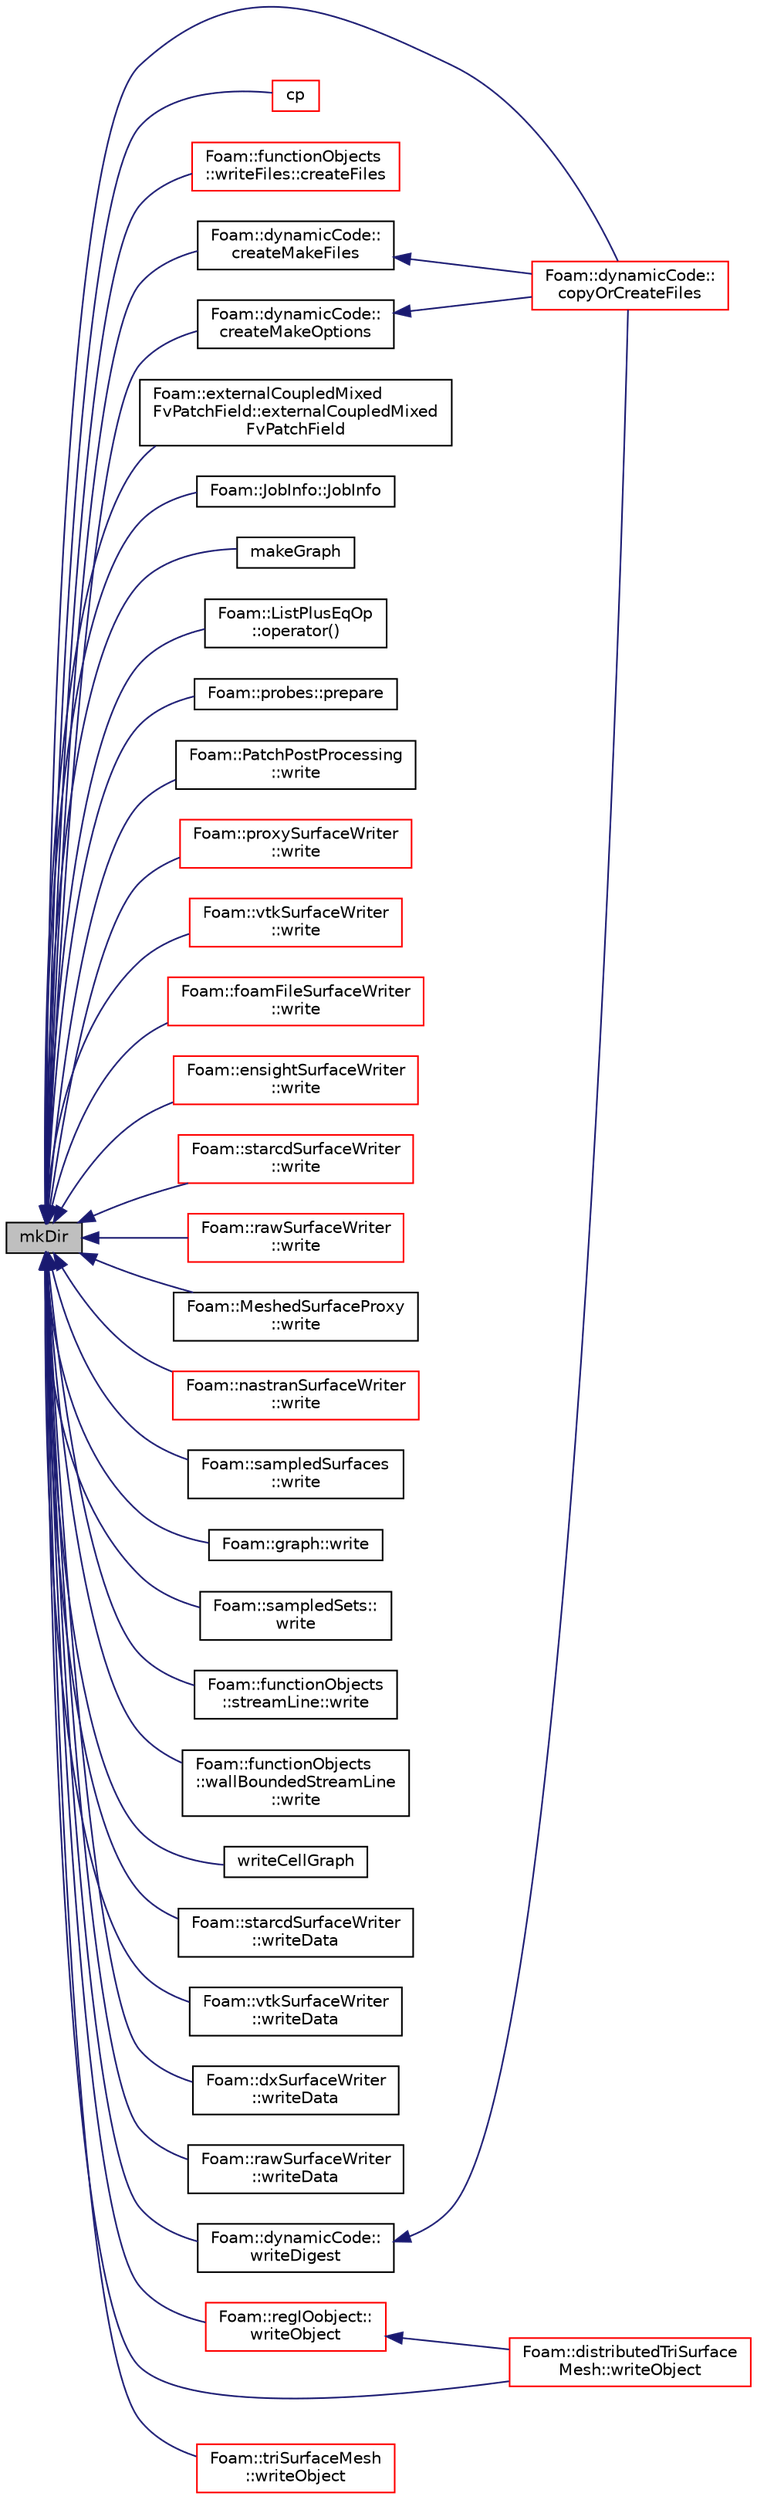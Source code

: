 digraph "mkDir"
{
  bgcolor="transparent";
  edge [fontname="Helvetica",fontsize="10",labelfontname="Helvetica",labelfontsize="10"];
  node [fontname="Helvetica",fontsize="10",shape=record];
  rankdir="LR";
  Node1 [label="mkDir",height=0.2,width=0.4,color="black", fillcolor="grey75", style="filled", fontcolor="black"];
  Node1 -> Node2 [dir="back",color="midnightblue",fontsize="10",style="solid",fontname="Helvetica"];
  Node2 [label="Foam::dynamicCode::\lcopyOrCreateFiles",height=0.2,width=0.4,color="red",URL="$a00606.html#aafdce80d9c7bfe4288158f3804c5cd53",tooltip="Copy/create files prior to compilation. "];
  Node1 -> Node3 [dir="back",color="midnightblue",fontsize="10",style="solid",fontname="Helvetica"];
  Node3 [label="cp",height=0.2,width=0.4,color="red",URL="$a10936.html#a90b626bb0848617906ac62a5570c010f",tooltip="Copy, recursively if necessary, the source to the destination. "];
  Node1 -> Node4 [dir="back",color="midnightblue",fontsize="10",style="solid",fontname="Helvetica"];
  Node4 [label="Foam::functionObjects\l::writeFiles::createFiles",height=0.2,width=0.4,color="red",URL="$a02992.html#a2d6c3afdb1f10dce6be9079532be0091",tooltip="Create the output file. "];
  Node1 -> Node5 [dir="back",color="midnightblue",fontsize="10",style="solid",fontname="Helvetica"];
  Node5 [label="Foam::dynamicCode::\lcreateMakeFiles",height=0.2,width=0.4,color="black",URL="$a00606.html#a690da8d74d70b093a7950444b2e8622d",tooltip="Copy/create Make/files prior to compilation. "];
  Node5 -> Node2 [dir="back",color="midnightblue",fontsize="10",style="solid",fontname="Helvetica"];
  Node1 -> Node6 [dir="back",color="midnightblue",fontsize="10",style="solid",fontname="Helvetica"];
  Node6 [label="Foam::dynamicCode::\lcreateMakeOptions",height=0.2,width=0.4,color="black",URL="$a00606.html#a91d5b400fe8a63c9a7cbf2434c587d56",tooltip="Copy/create Make/options prior to compilation. "];
  Node6 -> Node2 [dir="back",color="midnightblue",fontsize="10",style="solid",fontname="Helvetica"];
  Node1 -> Node7 [dir="back",color="midnightblue",fontsize="10",style="solid",fontname="Helvetica"];
  Node7 [label="Foam::externalCoupledMixed\lFvPatchField::externalCoupledMixed\lFvPatchField",height=0.2,width=0.4,color="black",URL="$a00717.html#aa17f0a1f20991f720081b3b219743294",tooltip="Construct from patch, internal field and dictionary. "];
  Node1 -> Node8 [dir="back",color="midnightblue",fontsize="10",style="solid",fontname="Helvetica"];
  Node8 [label="Foam::JobInfo::JobInfo",height=0.2,width=0.4,color="black",URL="$a01243.html#a37755ec761ec7d5d5d4b23a980f78097",tooltip="Construct null. "];
  Node1 -> Node9 [dir="back",color="midnightblue",fontsize="10",style="solid",fontname="Helvetica"];
  Node9 [label="makeGraph",height=0.2,width=0.4,color="black",URL="$a10936.html#a18036b08cdbe6df94e4722bf03687851"];
  Node1 -> Node10 [dir="back",color="midnightblue",fontsize="10",style="solid",fontname="Helvetica"];
  Node10 [label="Foam::ListPlusEqOp\l::operator()",height=0.2,width=0.4,color="black",URL="$a01402.html#a93d7f04ce659bbb85c65f1b1adbd512b"];
  Node1 -> Node11 [dir="back",color="midnightblue",fontsize="10",style="solid",fontname="Helvetica"];
  Node11 [label="Foam::probes::prepare",height=0.2,width=0.4,color="black",URL="$a02027.html#a5e55cd815681cedddeb894b90ef68173",tooltip="Classify field type and Open/close file streams,. "];
  Node1 -> Node12 [dir="back",color="midnightblue",fontsize="10",style="solid",fontname="Helvetica"];
  Node12 [label="Foam::PatchPostProcessing\l::write",height=0.2,width=0.4,color="black",URL="$a01854.html#aac759501cf6c7895a70eecbef0226ae1",tooltip="Write post-processing info. "];
  Node1 -> Node13 [dir="back",color="midnightblue",fontsize="10",style="solid",fontname="Helvetica"];
  Node13 [label="Foam::proxySurfaceWriter\l::write",height=0.2,width=0.4,color="red",URL="$a02057.html#ad5913f94e1297015c7ff49f70e093fe4",tooltip="Write single surface geometry to file. "];
  Node1 -> Node14 [dir="back",color="midnightblue",fontsize="10",style="solid",fontname="Helvetica"];
  Node14 [label="Foam::vtkSurfaceWriter\l::write",height=0.2,width=0.4,color="red",URL="$a02936.html#ad5913f94e1297015c7ff49f70e093fe4",tooltip="Write single surface geometry to file. "];
  Node1 -> Node15 [dir="back",color="midnightblue",fontsize="10",style="solid",fontname="Helvetica"];
  Node15 [label="Foam::foamFileSurfaceWriter\l::write",height=0.2,width=0.4,color="red",URL="$a00866.html#ad5913f94e1297015c7ff49f70e093fe4",tooltip="Write single surface geometry to file. "];
  Node1 -> Node16 [dir="back",color="midnightblue",fontsize="10",style="solid",fontname="Helvetica"];
  Node16 [label="Foam::ensightSurfaceWriter\l::write",height=0.2,width=0.4,color="red",URL="$a00670.html#ad5913f94e1297015c7ff49f70e093fe4",tooltip="Write single surface geometry to file. "];
  Node1 -> Node17 [dir="back",color="midnightblue",fontsize="10",style="solid",fontname="Helvetica"];
  Node17 [label="Foam::starcdSurfaceWriter\l::write",height=0.2,width=0.4,color="red",URL="$a02525.html#ad5913f94e1297015c7ff49f70e093fe4",tooltip="Write single surface geometry to file. "];
  Node1 -> Node18 [dir="back",color="midnightblue",fontsize="10",style="solid",fontname="Helvetica"];
  Node18 [label="Foam::rawSurfaceWriter\l::write",height=0.2,width=0.4,color="red",URL="$a02133.html#ad5913f94e1297015c7ff49f70e093fe4",tooltip="Write single surface geometry to file. "];
  Node1 -> Node19 [dir="back",color="midnightblue",fontsize="10",style="solid",fontname="Helvetica"];
  Node19 [label="Foam::MeshedSurfaceProxy\l::write",height=0.2,width=0.4,color="black",URL="$a01506.html#a88474a581f2965b69efe09bd143a9900",tooltip="Write to database. "];
  Node1 -> Node20 [dir="back",color="midnightblue",fontsize="10",style="solid",fontname="Helvetica"];
  Node20 [label="Foam::nastranSurfaceWriter\l::write",height=0.2,width=0.4,color="red",URL="$a01613.html#ad5913f94e1297015c7ff49f70e093fe4",tooltip="Write single surface geometry to file. "];
  Node1 -> Node21 [dir="back",color="midnightblue",fontsize="10",style="solid",fontname="Helvetica"];
  Node21 [label="Foam::sampledSurfaces\l::write",height=0.2,width=0.4,color="black",URL="$a02310.html#a926408c1fa3e88a4a831a20e8bcd04ce",tooltip="Sample and write. "];
  Node1 -> Node22 [dir="back",color="midnightblue",fontsize="10",style="solid",fontname="Helvetica"];
  Node22 [label="Foam::graph::write",height=0.2,width=0.4,color="black",URL="$a00962.html#ad8659421820fa0abf1bbe55ebdf73ad0",tooltip="Write graph to file in given path, name and format. "];
  Node1 -> Node23 [dir="back",color="midnightblue",fontsize="10",style="solid",fontname="Helvetica"];
  Node23 [label="Foam::sampledSets::\lwrite",height=0.2,width=0.4,color="black",URL="$a02308.html#a926408c1fa3e88a4a831a20e8bcd04ce",tooltip="Sample and write. "];
  Node1 -> Node24 [dir="back",color="midnightblue",fontsize="10",style="solid",fontname="Helvetica"];
  Node24 [label="Foam::functionObjects\l::streamLine::write",height=0.2,width=0.4,color="black",URL="$a02542.html#a926408c1fa3e88a4a831a20e8bcd04ce",tooltip="Calculate and write the steamlines. "];
  Node1 -> Node25 [dir="back",color="midnightblue",fontsize="10",style="solid",fontname="Helvetica"];
  Node25 [label="Foam::functionObjects\l::wallBoundedStreamLine\l::write",height=0.2,width=0.4,color="black",URL="$a02943.html#a926408c1fa3e88a4a831a20e8bcd04ce",tooltip="Calculate and write the wall-bounded streamlines. "];
  Node1 -> Node26 [dir="back",color="midnightblue",fontsize="10",style="solid",fontname="Helvetica"];
  Node26 [label="writeCellGraph",height=0.2,width=0.4,color="black",URL="$a10936.html#a47137e670f997e073d939332ed3b14f8"];
  Node1 -> Node27 [dir="back",color="midnightblue",fontsize="10",style="solid",fontname="Helvetica"];
  Node27 [label="Foam::starcdSurfaceWriter\l::writeData",height=0.2,width=0.4,color="black",URL="$a02525.html#a0007e552ff043b0564c5f14d8c90eefb"];
  Node1 -> Node28 [dir="back",color="midnightblue",fontsize="10",style="solid",fontname="Helvetica"];
  Node28 [label="Foam::vtkSurfaceWriter\l::writeData",height=0.2,width=0.4,color="black",URL="$a02936.html#af3b96bf02d1b0925c325805a3b29ccfa"];
  Node1 -> Node29 [dir="back",color="midnightblue",fontsize="10",style="solid",fontname="Helvetica"];
  Node29 [label="Foam::dxSurfaceWriter\l::writeData",height=0.2,width=0.4,color="black",URL="$a00604.html#af3b96bf02d1b0925c325805a3b29ccfa"];
  Node1 -> Node30 [dir="back",color="midnightblue",fontsize="10",style="solid",fontname="Helvetica"];
  Node30 [label="Foam::rawSurfaceWriter\l::writeData",height=0.2,width=0.4,color="black",URL="$a02133.html#acef06a6163ef83f0774840463846c602"];
  Node1 -> Node31 [dir="back",color="midnightblue",fontsize="10",style="solid",fontname="Helvetica"];
  Node31 [label="Foam::dynamicCode::\lwriteDigest",height=0.2,width=0.4,color="black",URL="$a00606.html#a5a15bf3aa52c717e7b395643600b3b7b",tooltip="Write digest to Make/SHA1Digest. "];
  Node31 -> Node2 [dir="back",color="midnightblue",fontsize="10",style="solid",fontname="Helvetica"];
  Node1 -> Node32 [dir="back",color="midnightblue",fontsize="10",style="solid",fontname="Helvetica"];
  Node32 [label="Foam::regIOobject::\lwriteObject",height=0.2,width=0.4,color="red",URL="$a02207.html#a25cce2a2cb8ccf489894549d23b116c8",tooltip="Write using given format, version and compression. "];
  Node32 -> Node33 [dir="back",color="midnightblue",fontsize="10",style="solid",fontname="Helvetica"];
  Node33 [label="Foam::distributedTriSurface\lMesh::writeObject",height=0.2,width=0.4,color="red",URL="$a00566.html#aa4d5557147f7b9288cfbf5222d503307",tooltip="Write using given format, version and compression. "];
  Node1 -> Node34 [dir="back",color="midnightblue",fontsize="10",style="solid",fontname="Helvetica"];
  Node34 [label="Foam::triSurfaceMesh\l::writeObject",height=0.2,width=0.4,color="red",URL="$a02780.html#aa4d5557147f7b9288cfbf5222d503307",tooltip="Write using given format, version and compression. "];
  Node1 -> Node33 [dir="back",color="midnightblue",fontsize="10",style="solid",fontname="Helvetica"];
}
